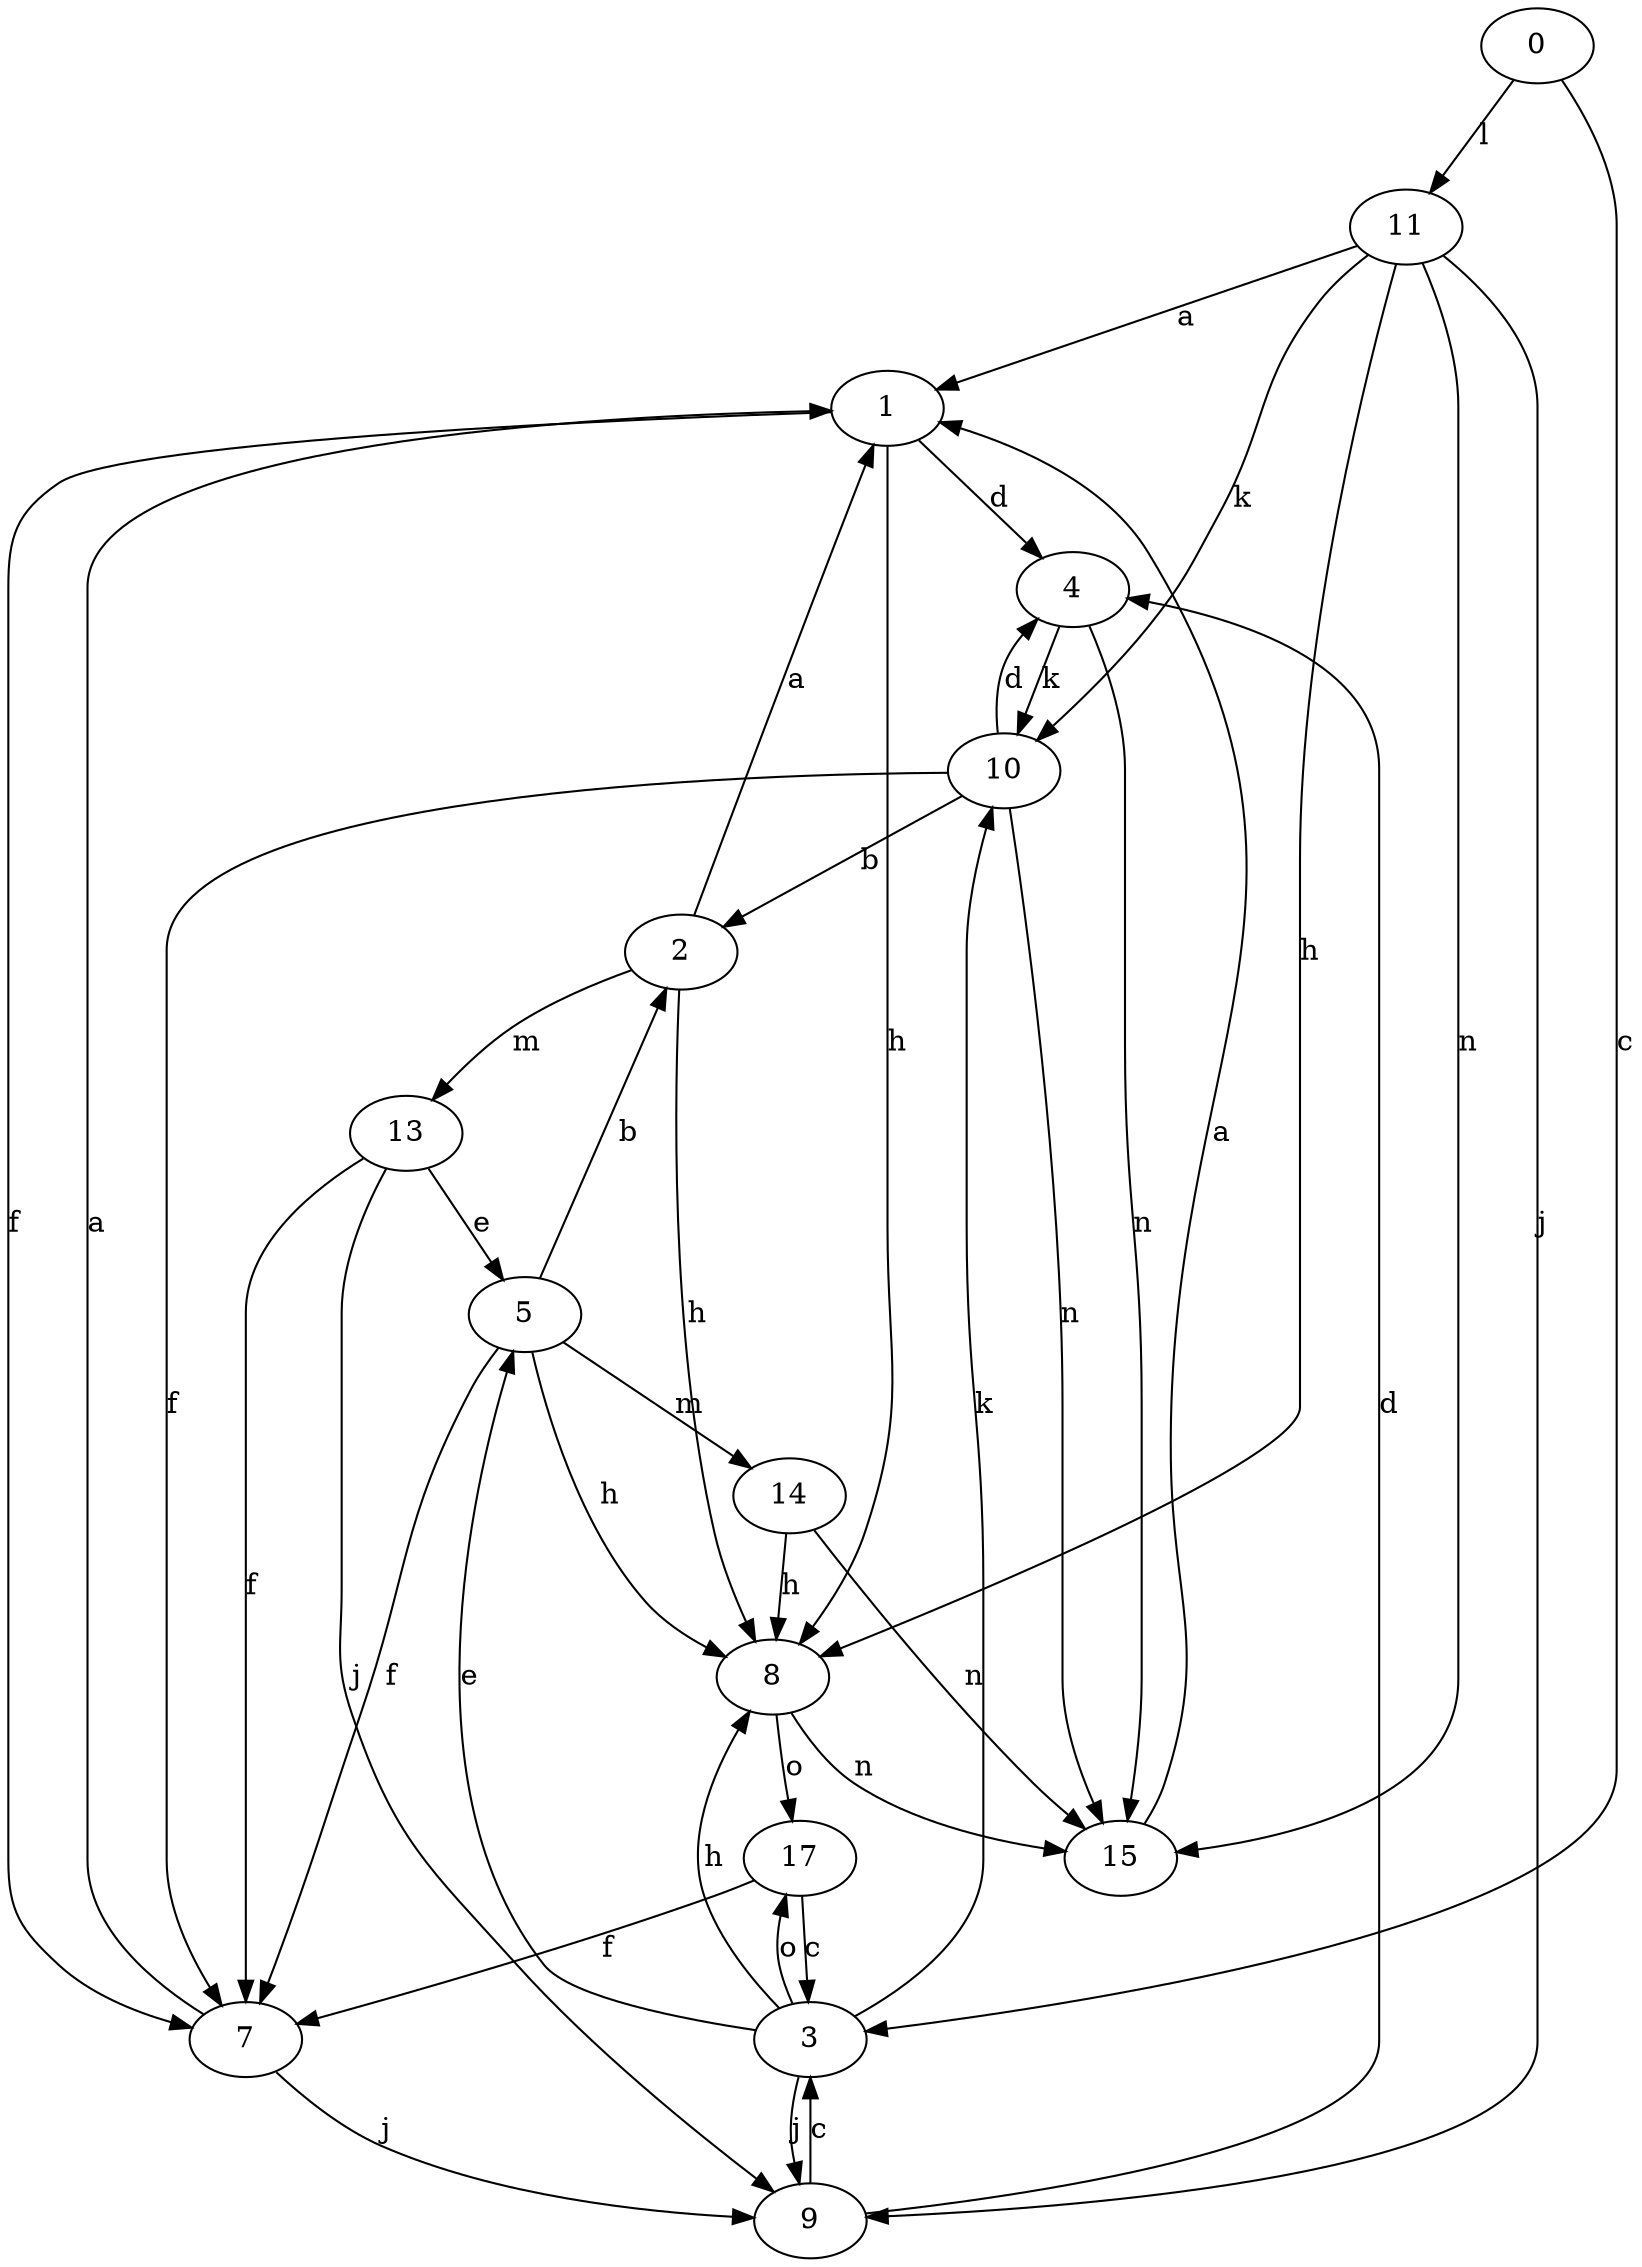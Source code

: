 strict digraph  {
1;
2;
3;
4;
5;
7;
8;
9;
10;
11;
0;
13;
14;
15;
17;
1 -> 4  [label=d];
1 -> 7  [label=f];
1 -> 8  [label=h];
2 -> 1  [label=a];
2 -> 8  [label=h];
2 -> 13  [label=m];
3 -> 5  [label=e];
3 -> 8  [label=h];
3 -> 9  [label=j];
3 -> 10  [label=k];
3 -> 17  [label=o];
4 -> 10  [label=k];
4 -> 15  [label=n];
5 -> 2  [label=b];
5 -> 7  [label=f];
5 -> 8  [label=h];
5 -> 14  [label=m];
7 -> 1  [label=a];
7 -> 9  [label=j];
8 -> 15  [label=n];
8 -> 17  [label=o];
9 -> 3  [label=c];
9 -> 4  [label=d];
10 -> 2  [label=b];
10 -> 4  [label=d];
10 -> 7  [label=f];
10 -> 15  [label=n];
11 -> 1  [label=a];
11 -> 8  [label=h];
11 -> 9  [label=j];
11 -> 10  [label=k];
11 -> 15  [label=n];
0 -> 3  [label=c];
0 -> 11  [label=l];
13 -> 5  [label=e];
13 -> 7  [label=f];
13 -> 9  [label=j];
14 -> 8  [label=h];
14 -> 15  [label=n];
15 -> 1  [label=a];
17 -> 3  [label=c];
17 -> 7  [label=f];
}
